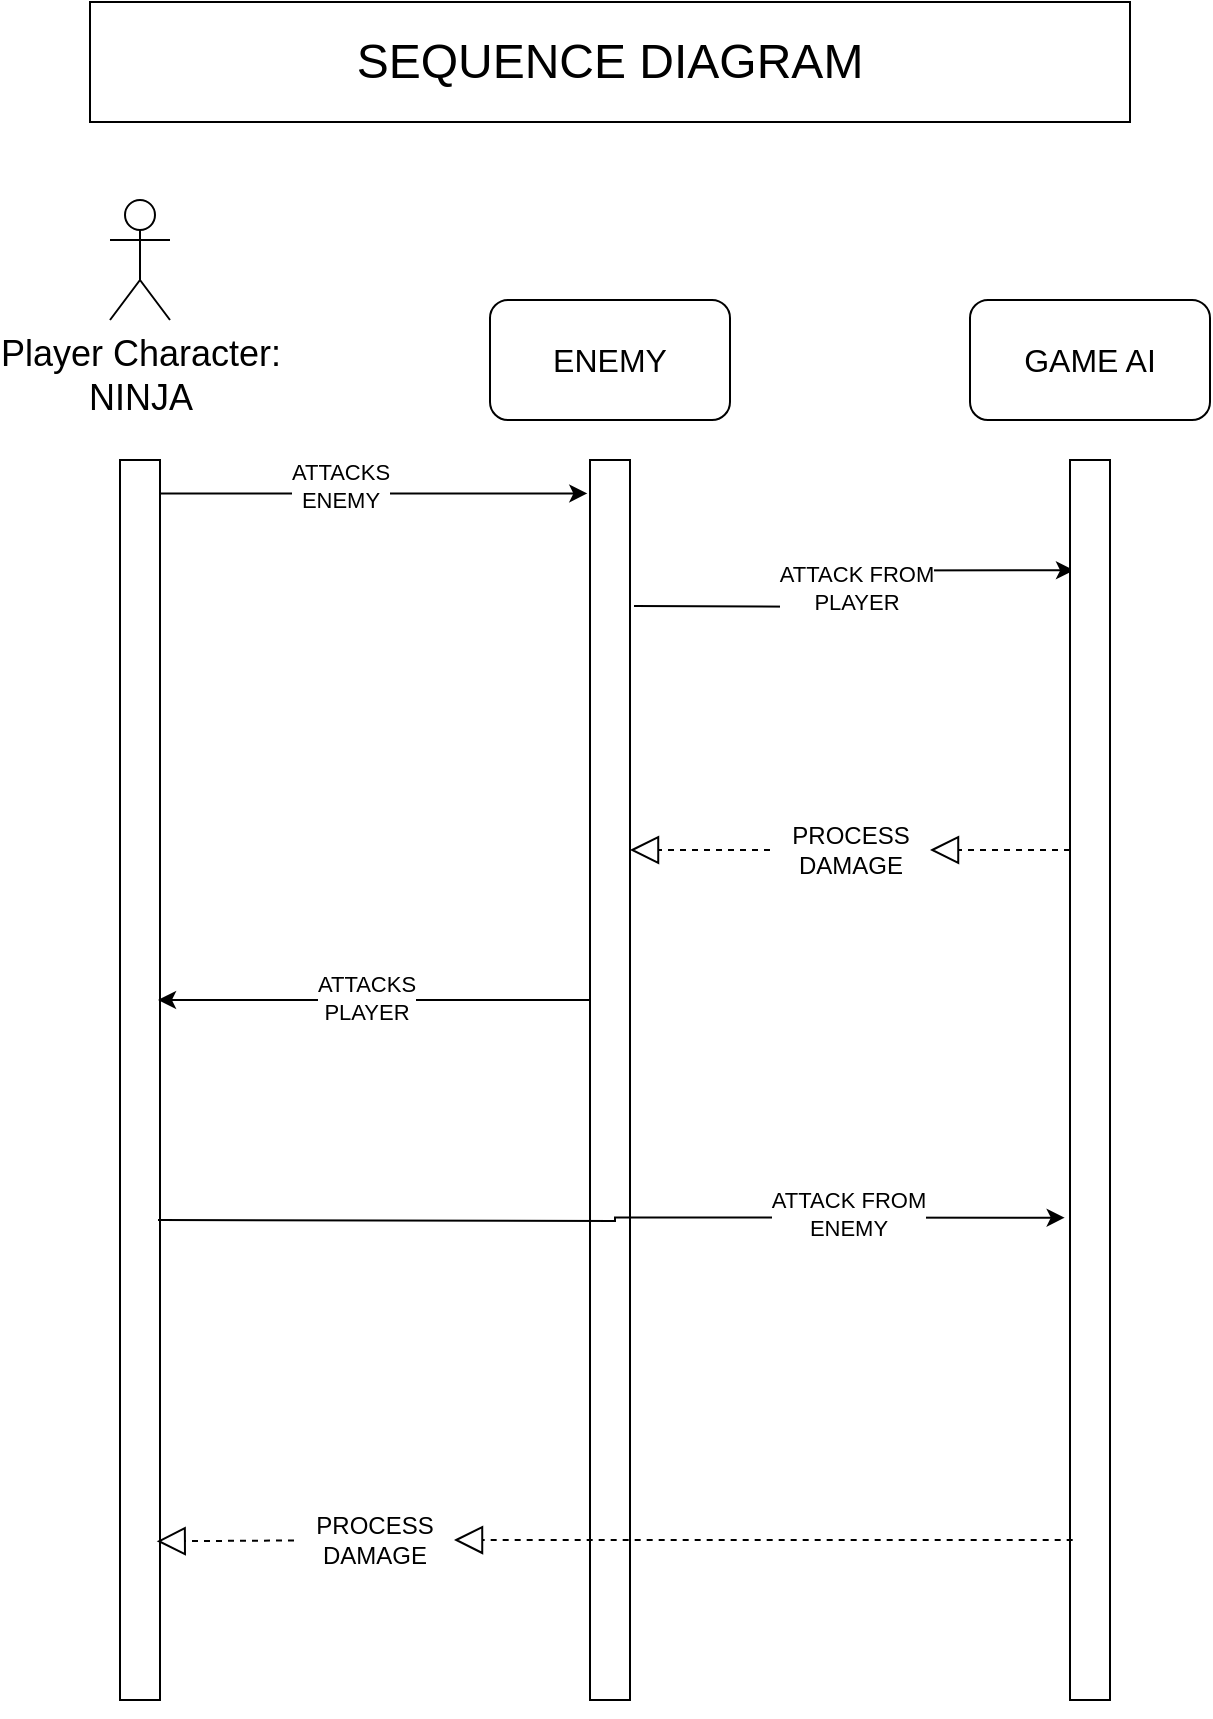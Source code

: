 <mxfile version="22.0.2" type="github">
  <diagram name="Page-1" id="ESBnfDB_e8HRcP2K4Qyw">
    <mxGraphModel dx="2787" dy="1593" grid="1" gridSize="10" guides="1" tooltips="1" connect="1" arrows="1" fold="1" page="1" pageScale="1" pageWidth="850" pageHeight="1100" math="0" shadow="0">
      <root>
        <mxCell id="0" />
        <mxCell id="1" parent="0" />
        <mxCell id="3Rv9GDqVmI73k5GDpeun-15" style="edgeStyle=orthogonalEdgeStyle;rounded=0;orthogonalLoop=1;jettySize=auto;html=1;exitX=0.917;exitY=0.027;exitDx=0;exitDy=0;entryX=-0.067;entryY=0.027;entryDx=0;entryDy=0;entryPerimeter=0;exitPerimeter=0;" edge="1" parent="1" source="3Rv9GDqVmI73k5GDpeun-1" target="3Rv9GDqVmI73k5GDpeun-12">
          <mxGeometry relative="1" as="geometry" />
        </mxCell>
        <mxCell id="3Rv9GDqVmI73k5GDpeun-32" value="ATTACKS&lt;br&gt;ENEMY" style="edgeLabel;html=1;align=center;verticalAlign=middle;resizable=0;points=[];" vertex="1" connectable="0" parent="3Rv9GDqVmI73k5GDpeun-15">
          <mxGeometry x="-0.164" y="4" relative="1" as="geometry">
            <mxPoint x="1" as="offset" />
          </mxGeometry>
        </mxCell>
        <mxCell id="3Rv9GDqVmI73k5GDpeun-16" style="edgeStyle=orthogonalEdgeStyle;rounded=0;orthogonalLoop=1;jettySize=auto;html=1;entryX=0.1;entryY=0.089;entryDx=0;entryDy=0;entryPerimeter=0;" edge="1" parent="1" target="3Rv9GDqVmI73k5GDpeun-13">
          <mxGeometry relative="1" as="geometry">
            <mxPoint x="442" y="426" as="sourcePoint" />
          </mxGeometry>
        </mxCell>
        <mxCell id="3Rv9GDqVmI73k5GDpeun-34" value="ATTACK FROM&lt;br&gt;PLAYER" style="edgeLabel;html=1;align=center;verticalAlign=middle;resizable=0;points=[];" vertex="1" connectable="0" parent="3Rv9GDqVmI73k5GDpeun-16">
          <mxGeometry x="-0.003" relative="1" as="geometry">
            <mxPoint x="1" as="offset" />
          </mxGeometry>
        </mxCell>
        <mxCell id="3Rv9GDqVmI73k5GDpeun-1" value="" style="rounded=0;whiteSpace=wrap;html=1;" vertex="1" parent="1">
          <mxGeometry x="185" y="353" width="20" height="620" as="geometry" />
        </mxCell>
        <mxCell id="3Rv9GDqVmI73k5GDpeun-2" value="&lt;font style=&quot;font-size: 24px;&quot;&gt;SEQUENCE DIAGRAM&lt;/font&gt;" style="rounded=0;whiteSpace=wrap;html=1;" vertex="1" parent="1">
          <mxGeometry x="170" y="124" width="520" height="60" as="geometry" />
        </mxCell>
        <mxCell id="3Rv9GDqVmI73k5GDpeun-4" value="&lt;font style=&quot;font-size: 18px;&quot;&gt;Player Character:&lt;br&gt;NINJA&lt;br&gt;&lt;/font&gt;" style="shape=umlActor;verticalLabelPosition=bottom;verticalAlign=top;html=1;outlineConnect=0;" vertex="1" parent="1">
          <mxGeometry x="180" y="223" width="30" height="60" as="geometry" />
        </mxCell>
        <mxCell id="3Rv9GDqVmI73k5GDpeun-6" value="&lt;font size=&quot;3&quot;&gt;ENEMY&lt;/font&gt;" style="rounded=1;whiteSpace=wrap;html=1;" vertex="1" parent="1">
          <mxGeometry x="370" y="273" width="120" height="60" as="geometry" />
        </mxCell>
        <mxCell id="3Rv9GDqVmI73k5GDpeun-7" value="&lt;font size=&quot;3&quot;&gt;GAME AI&lt;/font&gt;" style="rounded=1;whiteSpace=wrap;html=1;" vertex="1" parent="1">
          <mxGeometry x="610" y="273" width="120" height="60" as="geometry" />
        </mxCell>
        <mxCell id="3Rv9GDqVmI73k5GDpeun-12" value="" style="rounded=0;whiteSpace=wrap;html=1;" vertex="1" parent="1">
          <mxGeometry x="420" y="353" width="20" height="620" as="geometry" />
        </mxCell>
        <mxCell id="3Rv9GDqVmI73k5GDpeun-13" value="" style="rounded=0;whiteSpace=wrap;html=1;" vertex="1" parent="1">
          <mxGeometry x="660" y="353" width="20" height="620" as="geometry" />
        </mxCell>
        <mxCell id="3Rv9GDqVmI73k5GDpeun-18" value="" style="endArrow=block;dashed=1;endFill=0;endSize=12;html=1;rounded=0;" edge="1" parent="1" source="3Rv9GDqVmI73k5GDpeun-20">
          <mxGeometry width="160" relative="1" as="geometry">
            <mxPoint x="660" y="548" as="sourcePoint" />
            <mxPoint x="440" y="548" as="targetPoint" />
          </mxGeometry>
        </mxCell>
        <mxCell id="3Rv9GDqVmI73k5GDpeun-24" value="" style="endArrow=block;dashed=1;endFill=0;endSize=12;html=1;rounded=0;" edge="1" parent="1" target="3Rv9GDqVmI73k5GDpeun-20">
          <mxGeometry width="160" relative="1" as="geometry">
            <mxPoint x="660" y="548" as="sourcePoint" />
            <mxPoint x="440" y="548" as="targetPoint" />
          </mxGeometry>
        </mxCell>
        <mxCell id="3Rv9GDqVmI73k5GDpeun-20" value="PROCESS&lt;br&gt;DAMAGE" style="text;html=1;align=center;verticalAlign=middle;resizable=0;points=[];autosize=1;strokeColor=none;fillColor=none;" vertex="1" parent="1">
          <mxGeometry x="510" y="528" width="80" height="40" as="geometry" />
        </mxCell>
        <mxCell id="3Rv9GDqVmI73k5GDpeun-31" style="edgeStyle=orthogonalEdgeStyle;rounded=0;orthogonalLoop=1;jettySize=auto;html=1;exitX=0.917;exitY=0.027;exitDx=0;exitDy=0;entryX=-0.067;entryY=0.027;entryDx=0;entryDy=0;entryPerimeter=0;exitPerimeter=0;" edge="1" parent="1">
          <mxGeometry relative="1" as="geometry">
            <mxPoint x="420" y="623" as="sourcePoint" />
            <mxPoint x="204" y="623" as="targetPoint" />
          </mxGeometry>
        </mxCell>
        <mxCell id="3Rv9GDqVmI73k5GDpeun-35" value="ATTACKS&lt;br&gt;PLAYER" style="edgeLabel;html=1;align=center;verticalAlign=middle;resizable=0;points=[];" vertex="1" connectable="0" parent="3Rv9GDqVmI73k5GDpeun-31">
          <mxGeometry x="0.037" y="-1" relative="1" as="geometry">
            <mxPoint as="offset" />
          </mxGeometry>
        </mxCell>
        <mxCell id="3Rv9GDqVmI73k5GDpeun-37" style="edgeStyle=orthogonalEdgeStyle;rounded=0;orthogonalLoop=1;jettySize=auto;html=1;exitX=0.917;exitY=0.027;exitDx=0;exitDy=0;exitPerimeter=0;entryX=-0.133;entryY=0.611;entryDx=0;entryDy=0;entryPerimeter=0;" edge="1" parent="1" target="3Rv9GDqVmI73k5GDpeun-13">
          <mxGeometry relative="1" as="geometry">
            <mxPoint x="204" y="733" as="sourcePoint" />
            <mxPoint x="652" y="733" as="targetPoint" />
          </mxGeometry>
        </mxCell>
        <mxCell id="3Rv9GDqVmI73k5GDpeun-38" value="ATTACK FROM&lt;br&gt;ENEMY" style="edgeLabel;html=1;align=center;verticalAlign=middle;resizable=0;points=[];" vertex="1" connectable="0" parent="3Rv9GDqVmI73k5GDpeun-37">
          <mxGeometry x="-0.164" y="4" relative="1" as="geometry">
            <mxPoint x="155" as="offset" />
          </mxGeometry>
        </mxCell>
        <mxCell id="3Rv9GDqVmI73k5GDpeun-39" value="" style="endArrow=block;dashed=1;endFill=0;endSize=12;html=1;rounded=0;entryX=0.917;entryY=0.872;entryDx=0;entryDy=0;entryPerimeter=0;" edge="1" source="3Rv9GDqVmI73k5GDpeun-41" parent="1" target="3Rv9GDqVmI73k5GDpeun-1">
          <mxGeometry width="160" relative="1" as="geometry">
            <mxPoint x="582" y="893" as="sourcePoint" />
            <mxPoint x="362" y="893" as="targetPoint" />
          </mxGeometry>
        </mxCell>
        <mxCell id="3Rv9GDqVmI73k5GDpeun-40" value="" style="endArrow=block;dashed=1;endFill=0;endSize=12;html=1;rounded=0;exitX=0.067;exitY=0.871;exitDx=0;exitDy=0;exitPerimeter=0;" edge="1" target="3Rv9GDqVmI73k5GDpeun-41" parent="1" source="3Rv9GDqVmI73k5GDpeun-13">
          <mxGeometry width="160" relative="1" as="geometry">
            <mxPoint x="582" y="893" as="sourcePoint" />
            <mxPoint x="362" y="893" as="targetPoint" />
          </mxGeometry>
        </mxCell>
        <mxCell id="3Rv9GDqVmI73k5GDpeun-41" value="PROCESS&lt;br&gt;DAMAGE" style="text;html=1;align=center;verticalAlign=middle;resizable=0;points=[];autosize=1;strokeColor=none;fillColor=none;" vertex="1" parent="1">
          <mxGeometry x="272" y="873" width="80" height="40" as="geometry" />
        </mxCell>
        <mxCell id="3Rv9GDqVmI73k5GDpeun-42" style="edgeStyle=orthogonalEdgeStyle;rounded=0;orthogonalLoop=1;jettySize=auto;html=1;exitX=0.5;exitY=1;exitDx=0;exitDy=0;" edge="1" parent="1" source="3Rv9GDqVmI73k5GDpeun-12" target="3Rv9GDqVmI73k5GDpeun-12">
          <mxGeometry relative="1" as="geometry" />
        </mxCell>
      </root>
    </mxGraphModel>
  </diagram>
</mxfile>
